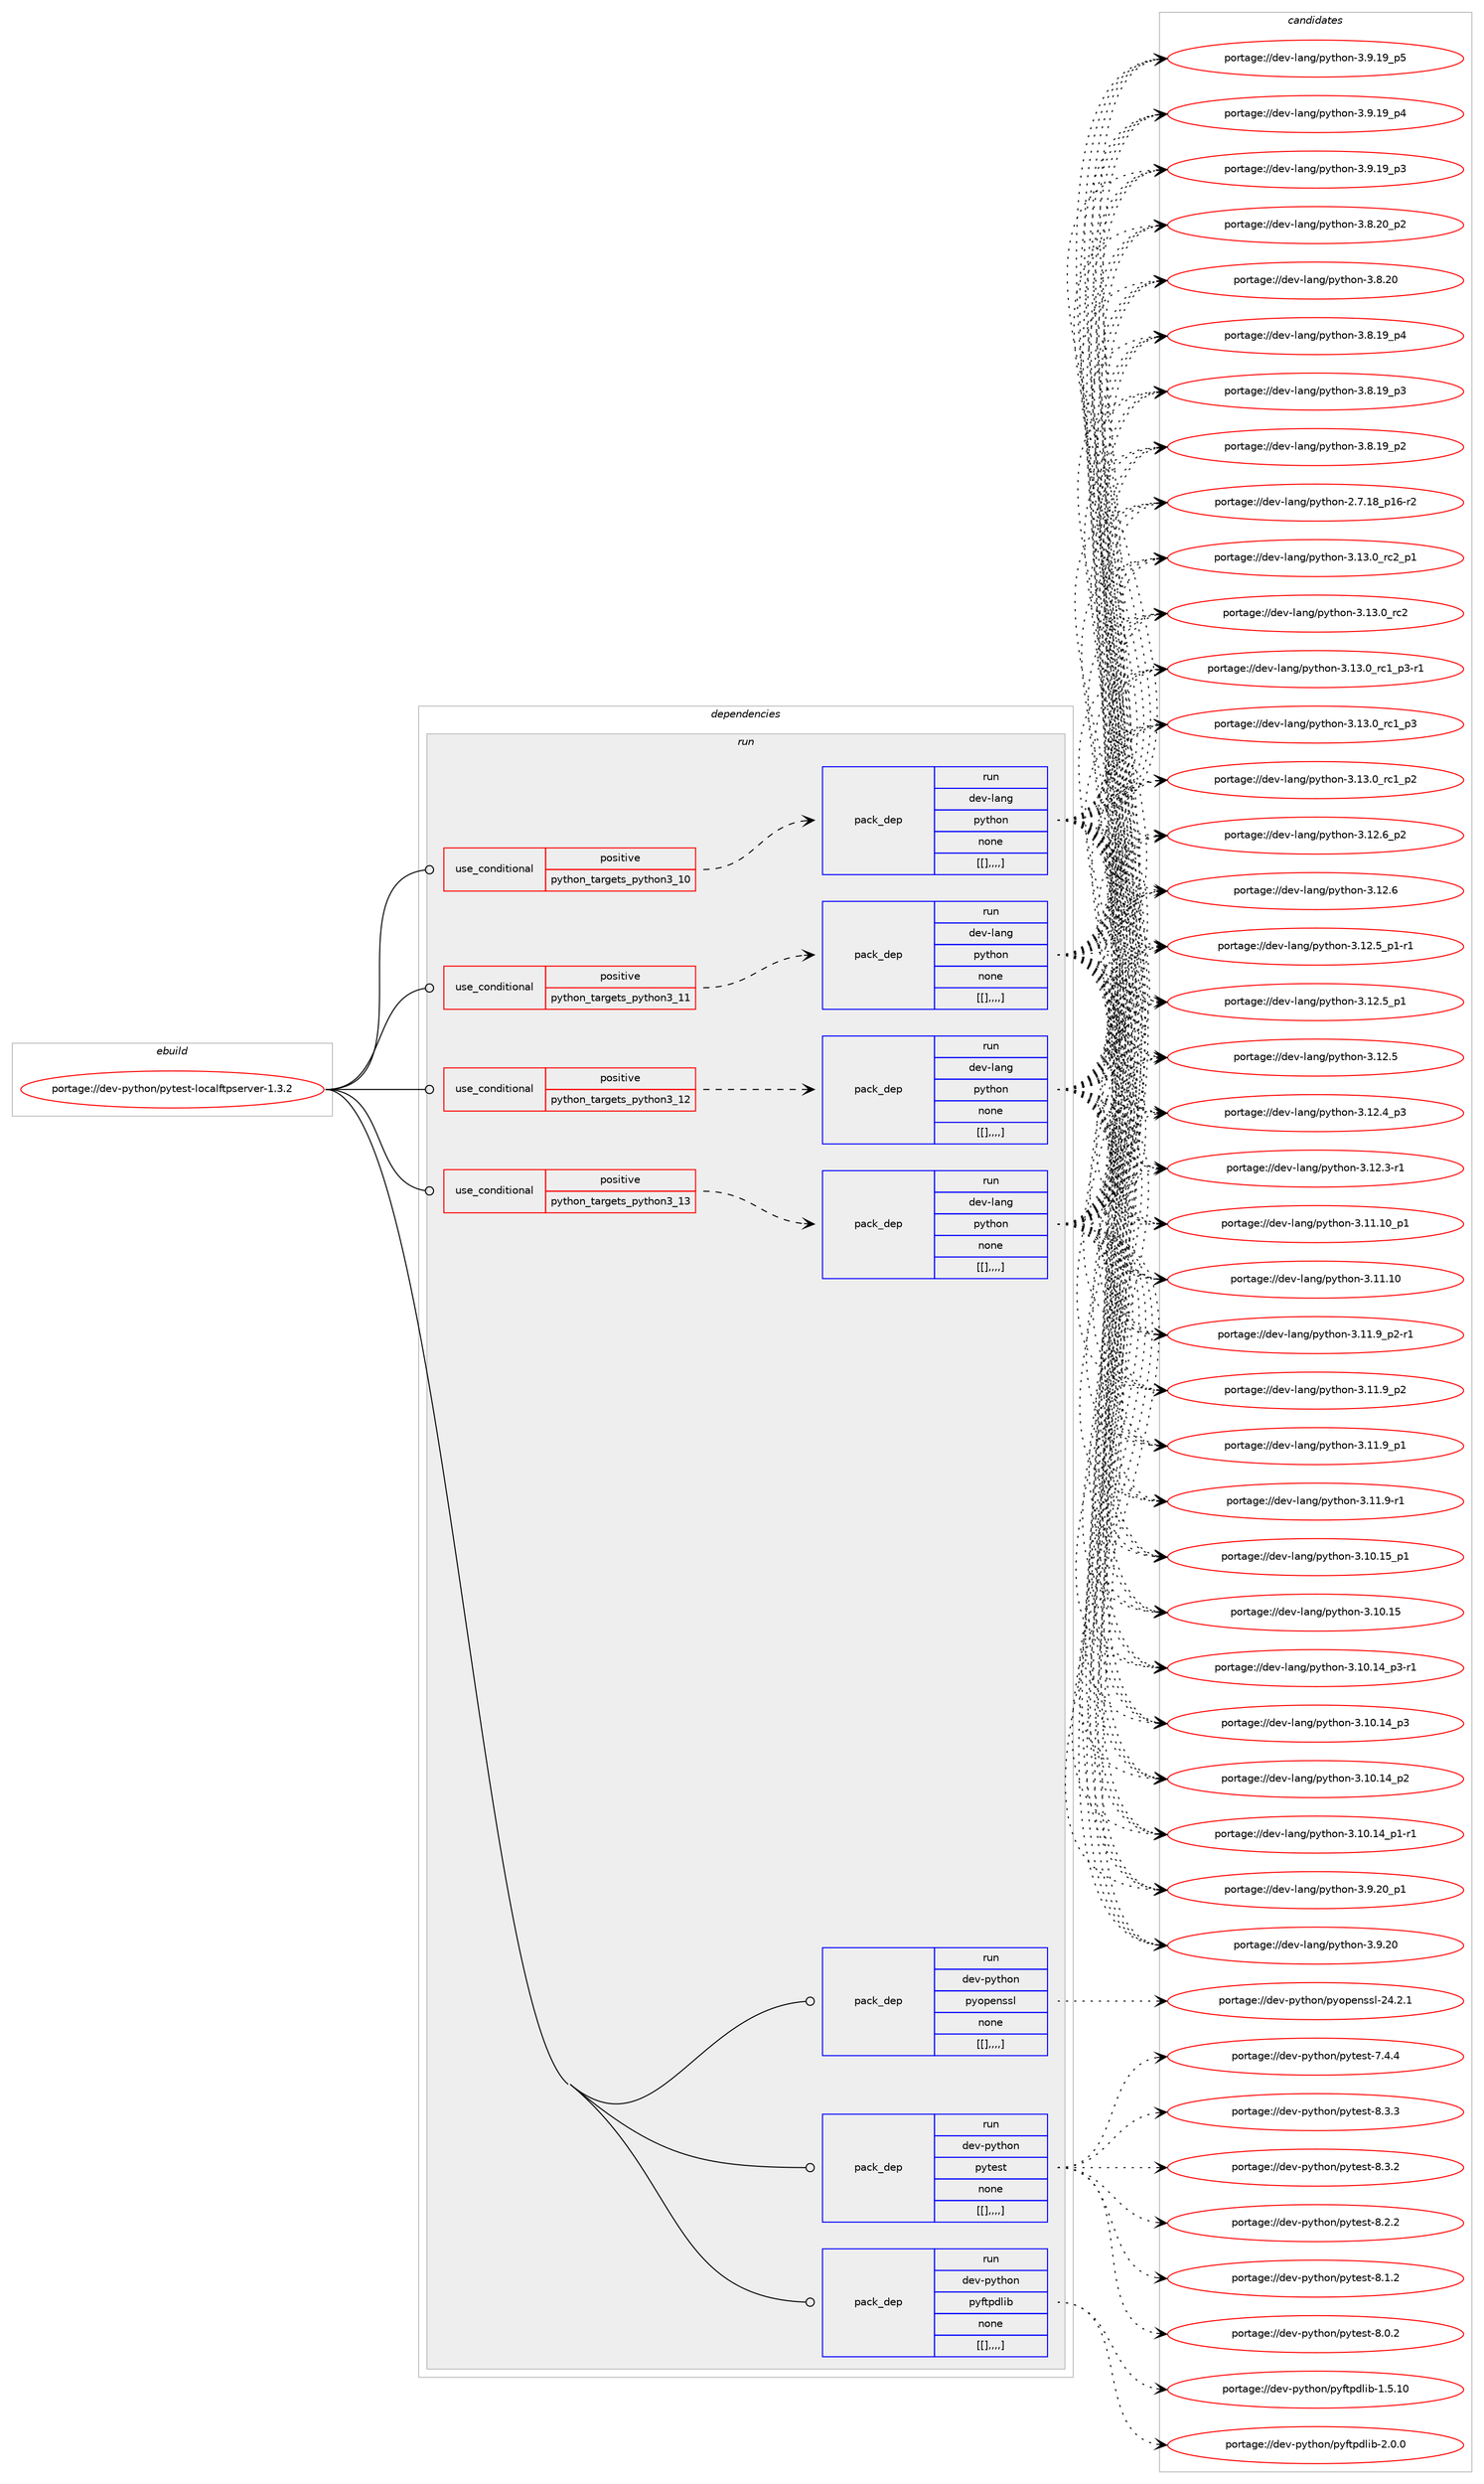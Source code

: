 digraph prolog {

# *************
# Graph options
# *************

newrank=true;
concentrate=true;
compound=true;
graph [rankdir=LR,fontname=Helvetica,fontsize=10,ranksep=1.5];#, ranksep=2.5, nodesep=0.2];
edge  [arrowhead=vee];
node  [fontname=Helvetica,fontsize=10];

# **********
# The ebuild
# **********

subgraph cluster_leftcol {
color=gray;
label=<<i>ebuild</i>>;
id [label="portage://dev-python/pytest-localftpserver-1.3.2", color=red, width=4, href="../dev-python/pytest-localftpserver-1.3.2.svg"];
}

# ****************
# The dependencies
# ****************

subgraph cluster_midcol {
color=gray;
label=<<i>dependencies</i>>;
subgraph cluster_compile {
fillcolor="#eeeeee";
style=filled;
label=<<i>compile</i>>;
}
subgraph cluster_compileandrun {
fillcolor="#eeeeee";
style=filled;
label=<<i>compile and run</i>>;
}
subgraph cluster_run {
fillcolor="#eeeeee";
style=filled;
label=<<i>run</i>>;
subgraph cond39585 {
dependency162189 [label=<<TABLE BORDER="0" CELLBORDER="1" CELLSPACING="0" CELLPADDING="4"><TR><TD ROWSPAN="3" CELLPADDING="10">use_conditional</TD></TR><TR><TD>positive</TD></TR><TR><TD>python_targets_python3_10</TD></TR></TABLE>>, shape=none, color=red];
subgraph pack121351 {
dependency162190 [label=<<TABLE BORDER="0" CELLBORDER="1" CELLSPACING="0" CELLPADDING="4" WIDTH="220"><TR><TD ROWSPAN="6" CELLPADDING="30">pack_dep</TD></TR><TR><TD WIDTH="110">run</TD></TR><TR><TD>dev-lang</TD></TR><TR><TD>python</TD></TR><TR><TD>none</TD></TR><TR><TD>[[],,,,]</TD></TR></TABLE>>, shape=none, color=blue];
}
dependency162189:e -> dependency162190:w [weight=20,style="dashed",arrowhead="vee"];
}
id:e -> dependency162189:w [weight=20,style="solid",arrowhead="odot"];
subgraph cond39586 {
dependency162191 [label=<<TABLE BORDER="0" CELLBORDER="1" CELLSPACING="0" CELLPADDING="4"><TR><TD ROWSPAN="3" CELLPADDING="10">use_conditional</TD></TR><TR><TD>positive</TD></TR><TR><TD>python_targets_python3_11</TD></TR></TABLE>>, shape=none, color=red];
subgraph pack121352 {
dependency162192 [label=<<TABLE BORDER="0" CELLBORDER="1" CELLSPACING="0" CELLPADDING="4" WIDTH="220"><TR><TD ROWSPAN="6" CELLPADDING="30">pack_dep</TD></TR><TR><TD WIDTH="110">run</TD></TR><TR><TD>dev-lang</TD></TR><TR><TD>python</TD></TR><TR><TD>none</TD></TR><TR><TD>[[],,,,]</TD></TR></TABLE>>, shape=none, color=blue];
}
dependency162191:e -> dependency162192:w [weight=20,style="dashed",arrowhead="vee"];
}
id:e -> dependency162191:w [weight=20,style="solid",arrowhead="odot"];
subgraph cond39587 {
dependency162193 [label=<<TABLE BORDER="0" CELLBORDER="1" CELLSPACING="0" CELLPADDING="4"><TR><TD ROWSPAN="3" CELLPADDING="10">use_conditional</TD></TR><TR><TD>positive</TD></TR><TR><TD>python_targets_python3_12</TD></TR></TABLE>>, shape=none, color=red];
subgraph pack121353 {
dependency162194 [label=<<TABLE BORDER="0" CELLBORDER="1" CELLSPACING="0" CELLPADDING="4" WIDTH="220"><TR><TD ROWSPAN="6" CELLPADDING="30">pack_dep</TD></TR><TR><TD WIDTH="110">run</TD></TR><TR><TD>dev-lang</TD></TR><TR><TD>python</TD></TR><TR><TD>none</TD></TR><TR><TD>[[],,,,]</TD></TR></TABLE>>, shape=none, color=blue];
}
dependency162193:e -> dependency162194:w [weight=20,style="dashed",arrowhead="vee"];
}
id:e -> dependency162193:w [weight=20,style="solid",arrowhead="odot"];
subgraph cond39588 {
dependency162195 [label=<<TABLE BORDER="0" CELLBORDER="1" CELLSPACING="0" CELLPADDING="4"><TR><TD ROWSPAN="3" CELLPADDING="10">use_conditional</TD></TR><TR><TD>positive</TD></TR><TR><TD>python_targets_python3_13</TD></TR></TABLE>>, shape=none, color=red];
subgraph pack121354 {
dependency162196 [label=<<TABLE BORDER="0" CELLBORDER="1" CELLSPACING="0" CELLPADDING="4" WIDTH="220"><TR><TD ROWSPAN="6" CELLPADDING="30">pack_dep</TD></TR><TR><TD WIDTH="110">run</TD></TR><TR><TD>dev-lang</TD></TR><TR><TD>python</TD></TR><TR><TD>none</TD></TR><TR><TD>[[],,,,]</TD></TR></TABLE>>, shape=none, color=blue];
}
dependency162195:e -> dependency162196:w [weight=20,style="dashed",arrowhead="vee"];
}
id:e -> dependency162195:w [weight=20,style="solid",arrowhead="odot"];
subgraph pack121355 {
dependency162197 [label=<<TABLE BORDER="0" CELLBORDER="1" CELLSPACING="0" CELLPADDING="4" WIDTH="220"><TR><TD ROWSPAN="6" CELLPADDING="30">pack_dep</TD></TR><TR><TD WIDTH="110">run</TD></TR><TR><TD>dev-python</TD></TR><TR><TD>pyftpdlib</TD></TR><TR><TD>none</TD></TR><TR><TD>[[],,,,]</TD></TR></TABLE>>, shape=none, color=blue];
}
id:e -> dependency162197:w [weight=20,style="solid",arrowhead="odot"];
subgraph pack121356 {
dependency162198 [label=<<TABLE BORDER="0" CELLBORDER="1" CELLSPACING="0" CELLPADDING="4" WIDTH="220"><TR><TD ROWSPAN="6" CELLPADDING="30">pack_dep</TD></TR><TR><TD WIDTH="110">run</TD></TR><TR><TD>dev-python</TD></TR><TR><TD>pyopenssl</TD></TR><TR><TD>none</TD></TR><TR><TD>[[],,,,]</TD></TR></TABLE>>, shape=none, color=blue];
}
id:e -> dependency162198:w [weight=20,style="solid",arrowhead="odot"];
subgraph pack121357 {
dependency162199 [label=<<TABLE BORDER="0" CELLBORDER="1" CELLSPACING="0" CELLPADDING="4" WIDTH="220"><TR><TD ROWSPAN="6" CELLPADDING="30">pack_dep</TD></TR><TR><TD WIDTH="110">run</TD></TR><TR><TD>dev-python</TD></TR><TR><TD>pytest</TD></TR><TR><TD>none</TD></TR><TR><TD>[[],,,,]</TD></TR></TABLE>>, shape=none, color=blue];
}
id:e -> dependency162199:w [weight=20,style="solid",arrowhead="odot"];
}
}

# **************
# The candidates
# **************

subgraph cluster_choices {
rank=same;
color=gray;
label=<<i>candidates</i>>;

subgraph choice121351 {
color=black;
nodesep=1;
choice100101118451089711010347112121116104111110455146495146489511499509511249 [label="portage://dev-lang/python-3.13.0_rc2_p1", color=red, width=4,href="../dev-lang/python-3.13.0_rc2_p1.svg"];
choice10010111845108971101034711212111610411111045514649514648951149950 [label="portage://dev-lang/python-3.13.0_rc2", color=red, width=4,href="../dev-lang/python-3.13.0_rc2.svg"];
choice1001011184510897110103471121211161041111104551464951464895114994995112514511449 [label="portage://dev-lang/python-3.13.0_rc1_p3-r1", color=red, width=4,href="../dev-lang/python-3.13.0_rc1_p3-r1.svg"];
choice100101118451089711010347112121116104111110455146495146489511499499511251 [label="portage://dev-lang/python-3.13.0_rc1_p3", color=red, width=4,href="../dev-lang/python-3.13.0_rc1_p3.svg"];
choice100101118451089711010347112121116104111110455146495146489511499499511250 [label="portage://dev-lang/python-3.13.0_rc1_p2", color=red, width=4,href="../dev-lang/python-3.13.0_rc1_p2.svg"];
choice100101118451089711010347112121116104111110455146495046549511250 [label="portage://dev-lang/python-3.12.6_p2", color=red, width=4,href="../dev-lang/python-3.12.6_p2.svg"];
choice10010111845108971101034711212111610411111045514649504654 [label="portage://dev-lang/python-3.12.6", color=red, width=4,href="../dev-lang/python-3.12.6.svg"];
choice1001011184510897110103471121211161041111104551464950465395112494511449 [label="portage://dev-lang/python-3.12.5_p1-r1", color=red, width=4,href="../dev-lang/python-3.12.5_p1-r1.svg"];
choice100101118451089711010347112121116104111110455146495046539511249 [label="portage://dev-lang/python-3.12.5_p1", color=red, width=4,href="../dev-lang/python-3.12.5_p1.svg"];
choice10010111845108971101034711212111610411111045514649504653 [label="portage://dev-lang/python-3.12.5", color=red, width=4,href="../dev-lang/python-3.12.5.svg"];
choice100101118451089711010347112121116104111110455146495046529511251 [label="portage://dev-lang/python-3.12.4_p3", color=red, width=4,href="../dev-lang/python-3.12.4_p3.svg"];
choice100101118451089711010347112121116104111110455146495046514511449 [label="portage://dev-lang/python-3.12.3-r1", color=red, width=4,href="../dev-lang/python-3.12.3-r1.svg"];
choice10010111845108971101034711212111610411111045514649494649489511249 [label="portage://dev-lang/python-3.11.10_p1", color=red, width=4,href="../dev-lang/python-3.11.10_p1.svg"];
choice1001011184510897110103471121211161041111104551464949464948 [label="portage://dev-lang/python-3.11.10", color=red, width=4,href="../dev-lang/python-3.11.10.svg"];
choice1001011184510897110103471121211161041111104551464949465795112504511449 [label="portage://dev-lang/python-3.11.9_p2-r1", color=red, width=4,href="../dev-lang/python-3.11.9_p2-r1.svg"];
choice100101118451089711010347112121116104111110455146494946579511250 [label="portage://dev-lang/python-3.11.9_p2", color=red, width=4,href="../dev-lang/python-3.11.9_p2.svg"];
choice100101118451089711010347112121116104111110455146494946579511249 [label="portage://dev-lang/python-3.11.9_p1", color=red, width=4,href="../dev-lang/python-3.11.9_p1.svg"];
choice100101118451089711010347112121116104111110455146494946574511449 [label="portage://dev-lang/python-3.11.9-r1", color=red, width=4,href="../dev-lang/python-3.11.9-r1.svg"];
choice10010111845108971101034711212111610411111045514649484649539511249 [label="portage://dev-lang/python-3.10.15_p1", color=red, width=4,href="../dev-lang/python-3.10.15_p1.svg"];
choice1001011184510897110103471121211161041111104551464948464953 [label="portage://dev-lang/python-3.10.15", color=red, width=4,href="../dev-lang/python-3.10.15.svg"];
choice100101118451089711010347112121116104111110455146494846495295112514511449 [label="portage://dev-lang/python-3.10.14_p3-r1", color=red, width=4,href="../dev-lang/python-3.10.14_p3-r1.svg"];
choice10010111845108971101034711212111610411111045514649484649529511251 [label="portage://dev-lang/python-3.10.14_p3", color=red, width=4,href="../dev-lang/python-3.10.14_p3.svg"];
choice10010111845108971101034711212111610411111045514649484649529511250 [label="portage://dev-lang/python-3.10.14_p2", color=red, width=4,href="../dev-lang/python-3.10.14_p2.svg"];
choice100101118451089711010347112121116104111110455146494846495295112494511449 [label="portage://dev-lang/python-3.10.14_p1-r1", color=red, width=4,href="../dev-lang/python-3.10.14_p1-r1.svg"];
choice100101118451089711010347112121116104111110455146574650489511249 [label="portage://dev-lang/python-3.9.20_p1", color=red, width=4,href="../dev-lang/python-3.9.20_p1.svg"];
choice10010111845108971101034711212111610411111045514657465048 [label="portage://dev-lang/python-3.9.20", color=red, width=4,href="../dev-lang/python-3.9.20.svg"];
choice100101118451089711010347112121116104111110455146574649579511253 [label="portage://dev-lang/python-3.9.19_p5", color=red, width=4,href="../dev-lang/python-3.9.19_p5.svg"];
choice100101118451089711010347112121116104111110455146574649579511252 [label="portage://dev-lang/python-3.9.19_p4", color=red, width=4,href="../dev-lang/python-3.9.19_p4.svg"];
choice100101118451089711010347112121116104111110455146574649579511251 [label="portage://dev-lang/python-3.9.19_p3", color=red, width=4,href="../dev-lang/python-3.9.19_p3.svg"];
choice100101118451089711010347112121116104111110455146564650489511250 [label="portage://dev-lang/python-3.8.20_p2", color=red, width=4,href="../dev-lang/python-3.8.20_p2.svg"];
choice10010111845108971101034711212111610411111045514656465048 [label="portage://dev-lang/python-3.8.20", color=red, width=4,href="../dev-lang/python-3.8.20.svg"];
choice100101118451089711010347112121116104111110455146564649579511252 [label="portage://dev-lang/python-3.8.19_p4", color=red, width=4,href="../dev-lang/python-3.8.19_p4.svg"];
choice100101118451089711010347112121116104111110455146564649579511251 [label="portage://dev-lang/python-3.8.19_p3", color=red, width=4,href="../dev-lang/python-3.8.19_p3.svg"];
choice100101118451089711010347112121116104111110455146564649579511250 [label="portage://dev-lang/python-3.8.19_p2", color=red, width=4,href="../dev-lang/python-3.8.19_p2.svg"];
choice100101118451089711010347112121116104111110455046554649569511249544511450 [label="portage://dev-lang/python-2.7.18_p16-r2", color=red, width=4,href="../dev-lang/python-2.7.18_p16-r2.svg"];
dependency162190:e -> choice100101118451089711010347112121116104111110455146495146489511499509511249:w [style=dotted,weight="100"];
dependency162190:e -> choice10010111845108971101034711212111610411111045514649514648951149950:w [style=dotted,weight="100"];
dependency162190:e -> choice1001011184510897110103471121211161041111104551464951464895114994995112514511449:w [style=dotted,weight="100"];
dependency162190:e -> choice100101118451089711010347112121116104111110455146495146489511499499511251:w [style=dotted,weight="100"];
dependency162190:e -> choice100101118451089711010347112121116104111110455146495146489511499499511250:w [style=dotted,weight="100"];
dependency162190:e -> choice100101118451089711010347112121116104111110455146495046549511250:w [style=dotted,weight="100"];
dependency162190:e -> choice10010111845108971101034711212111610411111045514649504654:w [style=dotted,weight="100"];
dependency162190:e -> choice1001011184510897110103471121211161041111104551464950465395112494511449:w [style=dotted,weight="100"];
dependency162190:e -> choice100101118451089711010347112121116104111110455146495046539511249:w [style=dotted,weight="100"];
dependency162190:e -> choice10010111845108971101034711212111610411111045514649504653:w [style=dotted,weight="100"];
dependency162190:e -> choice100101118451089711010347112121116104111110455146495046529511251:w [style=dotted,weight="100"];
dependency162190:e -> choice100101118451089711010347112121116104111110455146495046514511449:w [style=dotted,weight="100"];
dependency162190:e -> choice10010111845108971101034711212111610411111045514649494649489511249:w [style=dotted,weight="100"];
dependency162190:e -> choice1001011184510897110103471121211161041111104551464949464948:w [style=dotted,weight="100"];
dependency162190:e -> choice1001011184510897110103471121211161041111104551464949465795112504511449:w [style=dotted,weight="100"];
dependency162190:e -> choice100101118451089711010347112121116104111110455146494946579511250:w [style=dotted,weight="100"];
dependency162190:e -> choice100101118451089711010347112121116104111110455146494946579511249:w [style=dotted,weight="100"];
dependency162190:e -> choice100101118451089711010347112121116104111110455146494946574511449:w [style=dotted,weight="100"];
dependency162190:e -> choice10010111845108971101034711212111610411111045514649484649539511249:w [style=dotted,weight="100"];
dependency162190:e -> choice1001011184510897110103471121211161041111104551464948464953:w [style=dotted,weight="100"];
dependency162190:e -> choice100101118451089711010347112121116104111110455146494846495295112514511449:w [style=dotted,weight="100"];
dependency162190:e -> choice10010111845108971101034711212111610411111045514649484649529511251:w [style=dotted,weight="100"];
dependency162190:e -> choice10010111845108971101034711212111610411111045514649484649529511250:w [style=dotted,weight="100"];
dependency162190:e -> choice100101118451089711010347112121116104111110455146494846495295112494511449:w [style=dotted,weight="100"];
dependency162190:e -> choice100101118451089711010347112121116104111110455146574650489511249:w [style=dotted,weight="100"];
dependency162190:e -> choice10010111845108971101034711212111610411111045514657465048:w [style=dotted,weight="100"];
dependency162190:e -> choice100101118451089711010347112121116104111110455146574649579511253:w [style=dotted,weight="100"];
dependency162190:e -> choice100101118451089711010347112121116104111110455146574649579511252:w [style=dotted,weight="100"];
dependency162190:e -> choice100101118451089711010347112121116104111110455146574649579511251:w [style=dotted,weight="100"];
dependency162190:e -> choice100101118451089711010347112121116104111110455146564650489511250:w [style=dotted,weight="100"];
dependency162190:e -> choice10010111845108971101034711212111610411111045514656465048:w [style=dotted,weight="100"];
dependency162190:e -> choice100101118451089711010347112121116104111110455146564649579511252:w [style=dotted,weight="100"];
dependency162190:e -> choice100101118451089711010347112121116104111110455146564649579511251:w [style=dotted,weight="100"];
dependency162190:e -> choice100101118451089711010347112121116104111110455146564649579511250:w [style=dotted,weight="100"];
dependency162190:e -> choice100101118451089711010347112121116104111110455046554649569511249544511450:w [style=dotted,weight="100"];
}
subgraph choice121352 {
color=black;
nodesep=1;
choice100101118451089711010347112121116104111110455146495146489511499509511249 [label="portage://dev-lang/python-3.13.0_rc2_p1", color=red, width=4,href="../dev-lang/python-3.13.0_rc2_p1.svg"];
choice10010111845108971101034711212111610411111045514649514648951149950 [label="portage://dev-lang/python-3.13.0_rc2", color=red, width=4,href="../dev-lang/python-3.13.0_rc2.svg"];
choice1001011184510897110103471121211161041111104551464951464895114994995112514511449 [label="portage://dev-lang/python-3.13.0_rc1_p3-r1", color=red, width=4,href="../dev-lang/python-3.13.0_rc1_p3-r1.svg"];
choice100101118451089711010347112121116104111110455146495146489511499499511251 [label="portage://dev-lang/python-3.13.0_rc1_p3", color=red, width=4,href="../dev-lang/python-3.13.0_rc1_p3.svg"];
choice100101118451089711010347112121116104111110455146495146489511499499511250 [label="portage://dev-lang/python-3.13.0_rc1_p2", color=red, width=4,href="../dev-lang/python-3.13.0_rc1_p2.svg"];
choice100101118451089711010347112121116104111110455146495046549511250 [label="portage://dev-lang/python-3.12.6_p2", color=red, width=4,href="../dev-lang/python-3.12.6_p2.svg"];
choice10010111845108971101034711212111610411111045514649504654 [label="portage://dev-lang/python-3.12.6", color=red, width=4,href="../dev-lang/python-3.12.6.svg"];
choice1001011184510897110103471121211161041111104551464950465395112494511449 [label="portage://dev-lang/python-3.12.5_p1-r1", color=red, width=4,href="../dev-lang/python-3.12.5_p1-r1.svg"];
choice100101118451089711010347112121116104111110455146495046539511249 [label="portage://dev-lang/python-3.12.5_p1", color=red, width=4,href="../dev-lang/python-3.12.5_p1.svg"];
choice10010111845108971101034711212111610411111045514649504653 [label="portage://dev-lang/python-3.12.5", color=red, width=4,href="../dev-lang/python-3.12.5.svg"];
choice100101118451089711010347112121116104111110455146495046529511251 [label="portage://dev-lang/python-3.12.4_p3", color=red, width=4,href="../dev-lang/python-3.12.4_p3.svg"];
choice100101118451089711010347112121116104111110455146495046514511449 [label="portage://dev-lang/python-3.12.3-r1", color=red, width=4,href="../dev-lang/python-3.12.3-r1.svg"];
choice10010111845108971101034711212111610411111045514649494649489511249 [label="portage://dev-lang/python-3.11.10_p1", color=red, width=4,href="../dev-lang/python-3.11.10_p1.svg"];
choice1001011184510897110103471121211161041111104551464949464948 [label="portage://dev-lang/python-3.11.10", color=red, width=4,href="../dev-lang/python-3.11.10.svg"];
choice1001011184510897110103471121211161041111104551464949465795112504511449 [label="portage://dev-lang/python-3.11.9_p2-r1", color=red, width=4,href="../dev-lang/python-3.11.9_p2-r1.svg"];
choice100101118451089711010347112121116104111110455146494946579511250 [label="portage://dev-lang/python-3.11.9_p2", color=red, width=4,href="../dev-lang/python-3.11.9_p2.svg"];
choice100101118451089711010347112121116104111110455146494946579511249 [label="portage://dev-lang/python-3.11.9_p1", color=red, width=4,href="../dev-lang/python-3.11.9_p1.svg"];
choice100101118451089711010347112121116104111110455146494946574511449 [label="portage://dev-lang/python-3.11.9-r1", color=red, width=4,href="../dev-lang/python-3.11.9-r1.svg"];
choice10010111845108971101034711212111610411111045514649484649539511249 [label="portage://dev-lang/python-3.10.15_p1", color=red, width=4,href="../dev-lang/python-3.10.15_p1.svg"];
choice1001011184510897110103471121211161041111104551464948464953 [label="portage://dev-lang/python-3.10.15", color=red, width=4,href="../dev-lang/python-3.10.15.svg"];
choice100101118451089711010347112121116104111110455146494846495295112514511449 [label="portage://dev-lang/python-3.10.14_p3-r1", color=red, width=4,href="../dev-lang/python-3.10.14_p3-r1.svg"];
choice10010111845108971101034711212111610411111045514649484649529511251 [label="portage://dev-lang/python-3.10.14_p3", color=red, width=4,href="../dev-lang/python-3.10.14_p3.svg"];
choice10010111845108971101034711212111610411111045514649484649529511250 [label="portage://dev-lang/python-3.10.14_p2", color=red, width=4,href="../dev-lang/python-3.10.14_p2.svg"];
choice100101118451089711010347112121116104111110455146494846495295112494511449 [label="portage://dev-lang/python-3.10.14_p1-r1", color=red, width=4,href="../dev-lang/python-3.10.14_p1-r1.svg"];
choice100101118451089711010347112121116104111110455146574650489511249 [label="portage://dev-lang/python-3.9.20_p1", color=red, width=4,href="../dev-lang/python-3.9.20_p1.svg"];
choice10010111845108971101034711212111610411111045514657465048 [label="portage://dev-lang/python-3.9.20", color=red, width=4,href="../dev-lang/python-3.9.20.svg"];
choice100101118451089711010347112121116104111110455146574649579511253 [label="portage://dev-lang/python-3.9.19_p5", color=red, width=4,href="../dev-lang/python-3.9.19_p5.svg"];
choice100101118451089711010347112121116104111110455146574649579511252 [label="portage://dev-lang/python-3.9.19_p4", color=red, width=4,href="../dev-lang/python-3.9.19_p4.svg"];
choice100101118451089711010347112121116104111110455146574649579511251 [label="portage://dev-lang/python-3.9.19_p3", color=red, width=4,href="../dev-lang/python-3.9.19_p3.svg"];
choice100101118451089711010347112121116104111110455146564650489511250 [label="portage://dev-lang/python-3.8.20_p2", color=red, width=4,href="../dev-lang/python-3.8.20_p2.svg"];
choice10010111845108971101034711212111610411111045514656465048 [label="portage://dev-lang/python-3.8.20", color=red, width=4,href="../dev-lang/python-3.8.20.svg"];
choice100101118451089711010347112121116104111110455146564649579511252 [label="portage://dev-lang/python-3.8.19_p4", color=red, width=4,href="../dev-lang/python-3.8.19_p4.svg"];
choice100101118451089711010347112121116104111110455146564649579511251 [label="portage://dev-lang/python-3.8.19_p3", color=red, width=4,href="../dev-lang/python-3.8.19_p3.svg"];
choice100101118451089711010347112121116104111110455146564649579511250 [label="portage://dev-lang/python-3.8.19_p2", color=red, width=4,href="../dev-lang/python-3.8.19_p2.svg"];
choice100101118451089711010347112121116104111110455046554649569511249544511450 [label="portage://dev-lang/python-2.7.18_p16-r2", color=red, width=4,href="../dev-lang/python-2.7.18_p16-r2.svg"];
dependency162192:e -> choice100101118451089711010347112121116104111110455146495146489511499509511249:w [style=dotted,weight="100"];
dependency162192:e -> choice10010111845108971101034711212111610411111045514649514648951149950:w [style=dotted,weight="100"];
dependency162192:e -> choice1001011184510897110103471121211161041111104551464951464895114994995112514511449:w [style=dotted,weight="100"];
dependency162192:e -> choice100101118451089711010347112121116104111110455146495146489511499499511251:w [style=dotted,weight="100"];
dependency162192:e -> choice100101118451089711010347112121116104111110455146495146489511499499511250:w [style=dotted,weight="100"];
dependency162192:e -> choice100101118451089711010347112121116104111110455146495046549511250:w [style=dotted,weight="100"];
dependency162192:e -> choice10010111845108971101034711212111610411111045514649504654:w [style=dotted,weight="100"];
dependency162192:e -> choice1001011184510897110103471121211161041111104551464950465395112494511449:w [style=dotted,weight="100"];
dependency162192:e -> choice100101118451089711010347112121116104111110455146495046539511249:w [style=dotted,weight="100"];
dependency162192:e -> choice10010111845108971101034711212111610411111045514649504653:w [style=dotted,weight="100"];
dependency162192:e -> choice100101118451089711010347112121116104111110455146495046529511251:w [style=dotted,weight="100"];
dependency162192:e -> choice100101118451089711010347112121116104111110455146495046514511449:w [style=dotted,weight="100"];
dependency162192:e -> choice10010111845108971101034711212111610411111045514649494649489511249:w [style=dotted,weight="100"];
dependency162192:e -> choice1001011184510897110103471121211161041111104551464949464948:w [style=dotted,weight="100"];
dependency162192:e -> choice1001011184510897110103471121211161041111104551464949465795112504511449:w [style=dotted,weight="100"];
dependency162192:e -> choice100101118451089711010347112121116104111110455146494946579511250:w [style=dotted,weight="100"];
dependency162192:e -> choice100101118451089711010347112121116104111110455146494946579511249:w [style=dotted,weight="100"];
dependency162192:e -> choice100101118451089711010347112121116104111110455146494946574511449:w [style=dotted,weight="100"];
dependency162192:e -> choice10010111845108971101034711212111610411111045514649484649539511249:w [style=dotted,weight="100"];
dependency162192:e -> choice1001011184510897110103471121211161041111104551464948464953:w [style=dotted,weight="100"];
dependency162192:e -> choice100101118451089711010347112121116104111110455146494846495295112514511449:w [style=dotted,weight="100"];
dependency162192:e -> choice10010111845108971101034711212111610411111045514649484649529511251:w [style=dotted,weight="100"];
dependency162192:e -> choice10010111845108971101034711212111610411111045514649484649529511250:w [style=dotted,weight="100"];
dependency162192:e -> choice100101118451089711010347112121116104111110455146494846495295112494511449:w [style=dotted,weight="100"];
dependency162192:e -> choice100101118451089711010347112121116104111110455146574650489511249:w [style=dotted,weight="100"];
dependency162192:e -> choice10010111845108971101034711212111610411111045514657465048:w [style=dotted,weight="100"];
dependency162192:e -> choice100101118451089711010347112121116104111110455146574649579511253:w [style=dotted,weight="100"];
dependency162192:e -> choice100101118451089711010347112121116104111110455146574649579511252:w [style=dotted,weight="100"];
dependency162192:e -> choice100101118451089711010347112121116104111110455146574649579511251:w [style=dotted,weight="100"];
dependency162192:e -> choice100101118451089711010347112121116104111110455146564650489511250:w [style=dotted,weight="100"];
dependency162192:e -> choice10010111845108971101034711212111610411111045514656465048:w [style=dotted,weight="100"];
dependency162192:e -> choice100101118451089711010347112121116104111110455146564649579511252:w [style=dotted,weight="100"];
dependency162192:e -> choice100101118451089711010347112121116104111110455146564649579511251:w [style=dotted,weight="100"];
dependency162192:e -> choice100101118451089711010347112121116104111110455146564649579511250:w [style=dotted,weight="100"];
dependency162192:e -> choice100101118451089711010347112121116104111110455046554649569511249544511450:w [style=dotted,weight="100"];
}
subgraph choice121353 {
color=black;
nodesep=1;
choice100101118451089711010347112121116104111110455146495146489511499509511249 [label="portage://dev-lang/python-3.13.0_rc2_p1", color=red, width=4,href="../dev-lang/python-3.13.0_rc2_p1.svg"];
choice10010111845108971101034711212111610411111045514649514648951149950 [label="portage://dev-lang/python-3.13.0_rc2", color=red, width=4,href="../dev-lang/python-3.13.0_rc2.svg"];
choice1001011184510897110103471121211161041111104551464951464895114994995112514511449 [label="portage://dev-lang/python-3.13.0_rc1_p3-r1", color=red, width=4,href="../dev-lang/python-3.13.0_rc1_p3-r1.svg"];
choice100101118451089711010347112121116104111110455146495146489511499499511251 [label="portage://dev-lang/python-3.13.0_rc1_p3", color=red, width=4,href="../dev-lang/python-3.13.0_rc1_p3.svg"];
choice100101118451089711010347112121116104111110455146495146489511499499511250 [label="portage://dev-lang/python-3.13.0_rc1_p2", color=red, width=4,href="../dev-lang/python-3.13.0_rc1_p2.svg"];
choice100101118451089711010347112121116104111110455146495046549511250 [label="portage://dev-lang/python-3.12.6_p2", color=red, width=4,href="../dev-lang/python-3.12.6_p2.svg"];
choice10010111845108971101034711212111610411111045514649504654 [label="portage://dev-lang/python-3.12.6", color=red, width=4,href="../dev-lang/python-3.12.6.svg"];
choice1001011184510897110103471121211161041111104551464950465395112494511449 [label="portage://dev-lang/python-3.12.5_p1-r1", color=red, width=4,href="../dev-lang/python-3.12.5_p1-r1.svg"];
choice100101118451089711010347112121116104111110455146495046539511249 [label="portage://dev-lang/python-3.12.5_p1", color=red, width=4,href="../dev-lang/python-3.12.5_p1.svg"];
choice10010111845108971101034711212111610411111045514649504653 [label="portage://dev-lang/python-3.12.5", color=red, width=4,href="../dev-lang/python-3.12.5.svg"];
choice100101118451089711010347112121116104111110455146495046529511251 [label="portage://dev-lang/python-3.12.4_p3", color=red, width=4,href="../dev-lang/python-3.12.4_p3.svg"];
choice100101118451089711010347112121116104111110455146495046514511449 [label="portage://dev-lang/python-3.12.3-r1", color=red, width=4,href="../dev-lang/python-3.12.3-r1.svg"];
choice10010111845108971101034711212111610411111045514649494649489511249 [label="portage://dev-lang/python-3.11.10_p1", color=red, width=4,href="../dev-lang/python-3.11.10_p1.svg"];
choice1001011184510897110103471121211161041111104551464949464948 [label="portage://dev-lang/python-3.11.10", color=red, width=4,href="../dev-lang/python-3.11.10.svg"];
choice1001011184510897110103471121211161041111104551464949465795112504511449 [label="portage://dev-lang/python-3.11.9_p2-r1", color=red, width=4,href="../dev-lang/python-3.11.9_p2-r1.svg"];
choice100101118451089711010347112121116104111110455146494946579511250 [label="portage://dev-lang/python-3.11.9_p2", color=red, width=4,href="../dev-lang/python-3.11.9_p2.svg"];
choice100101118451089711010347112121116104111110455146494946579511249 [label="portage://dev-lang/python-3.11.9_p1", color=red, width=4,href="../dev-lang/python-3.11.9_p1.svg"];
choice100101118451089711010347112121116104111110455146494946574511449 [label="portage://dev-lang/python-3.11.9-r1", color=red, width=4,href="../dev-lang/python-3.11.9-r1.svg"];
choice10010111845108971101034711212111610411111045514649484649539511249 [label="portage://dev-lang/python-3.10.15_p1", color=red, width=4,href="../dev-lang/python-3.10.15_p1.svg"];
choice1001011184510897110103471121211161041111104551464948464953 [label="portage://dev-lang/python-3.10.15", color=red, width=4,href="../dev-lang/python-3.10.15.svg"];
choice100101118451089711010347112121116104111110455146494846495295112514511449 [label="portage://dev-lang/python-3.10.14_p3-r1", color=red, width=4,href="../dev-lang/python-3.10.14_p3-r1.svg"];
choice10010111845108971101034711212111610411111045514649484649529511251 [label="portage://dev-lang/python-3.10.14_p3", color=red, width=4,href="../dev-lang/python-3.10.14_p3.svg"];
choice10010111845108971101034711212111610411111045514649484649529511250 [label="portage://dev-lang/python-3.10.14_p2", color=red, width=4,href="../dev-lang/python-3.10.14_p2.svg"];
choice100101118451089711010347112121116104111110455146494846495295112494511449 [label="portage://dev-lang/python-3.10.14_p1-r1", color=red, width=4,href="../dev-lang/python-3.10.14_p1-r1.svg"];
choice100101118451089711010347112121116104111110455146574650489511249 [label="portage://dev-lang/python-3.9.20_p1", color=red, width=4,href="../dev-lang/python-3.9.20_p1.svg"];
choice10010111845108971101034711212111610411111045514657465048 [label="portage://dev-lang/python-3.9.20", color=red, width=4,href="../dev-lang/python-3.9.20.svg"];
choice100101118451089711010347112121116104111110455146574649579511253 [label="portage://dev-lang/python-3.9.19_p5", color=red, width=4,href="../dev-lang/python-3.9.19_p5.svg"];
choice100101118451089711010347112121116104111110455146574649579511252 [label="portage://dev-lang/python-3.9.19_p4", color=red, width=4,href="../dev-lang/python-3.9.19_p4.svg"];
choice100101118451089711010347112121116104111110455146574649579511251 [label="portage://dev-lang/python-3.9.19_p3", color=red, width=4,href="../dev-lang/python-3.9.19_p3.svg"];
choice100101118451089711010347112121116104111110455146564650489511250 [label="portage://dev-lang/python-3.8.20_p2", color=red, width=4,href="../dev-lang/python-3.8.20_p2.svg"];
choice10010111845108971101034711212111610411111045514656465048 [label="portage://dev-lang/python-3.8.20", color=red, width=4,href="../dev-lang/python-3.8.20.svg"];
choice100101118451089711010347112121116104111110455146564649579511252 [label="portage://dev-lang/python-3.8.19_p4", color=red, width=4,href="../dev-lang/python-3.8.19_p4.svg"];
choice100101118451089711010347112121116104111110455146564649579511251 [label="portage://dev-lang/python-3.8.19_p3", color=red, width=4,href="../dev-lang/python-3.8.19_p3.svg"];
choice100101118451089711010347112121116104111110455146564649579511250 [label="portage://dev-lang/python-3.8.19_p2", color=red, width=4,href="../dev-lang/python-3.8.19_p2.svg"];
choice100101118451089711010347112121116104111110455046554649569511249544511450 [label="portage://dev-lang/python-2.7.18_p16-r2", color=red, width=4,href="../dev-lang/python-2.7.18_p16-r2.svg"];
dependency162194:e -> choice100101118451089711010347112121116104111110455146495146489511499509511249:w [style=dotted,weight="100"];
dependency162194:e -> choice10010111845108971101034711212111610411111045514649514648951149950:w [style=dotted,weight="100"];
dependency162194:e -> choice1001011184510897110103471121211161041111104551464951464895114994995112514511449:w [style=dotted,weight="100"];
dependency162194:e -> choice100101118451089711010347112121116104111110455146495146489511499499511251:w [style=dotted,weight="100"];
dependency162194:e -> choice100101118451089711010347112121116104111110455146495146489511499499511250:w [style=dotted,weight="100"];
dependency162194:e -> choice100101118451089711010347112121116104111110455146495046549511250:w [style=dotted,weight="100"];
dependency162194:e -> choice10010111845108971101034711212111610411111045514649504654:w [style=dotted,weight="100"];
dependency162194:e -> choice1001011184510897110103471121211161041111104551464950465395112494511449:w [style=dotted,weight="100"];
dependency162194:e -> choice100101118451089711010347112121116104111110455146495046539511249:w [style=dotted,weight="100"];
dependency162194:e -> choice10010111845108971101034711212111610411111045514649504653:w [style=dotted,weight="100"];
dependency162194:e -> choice100101118451089711010347112121116104111110455146495046529511251:w [style=dotted,weight="100"];
dependency162194:e -> choice100101118451089711010347112121116104111110455146495046514511449:w [style=dotted,weight="100"];
dependency162194:e -> choice10010111845108971101034711212111610411111045514649494649489511249:w [style=dotted,weight="100"];
dependency162194:e -> choice1001011184510897110103471121211161041111104551464949464948:w [style=dotted,weight="100"];
dependency162194:e -> choice1001011184510897110103471121211161041111104551464949465795112504511449:w [style=dotted,weight="100"];
dependency162194:e -> choice100101118451089711010347112121116104111110455146494946579511250:w [style=dotted,weight="100"];
dependency162194:e -> choice100101118451089711010347112121116104111110455146494946579511249:w [style=dotted,weight="100"];
dependency162194:e -> choice100101118451089711010347112121116104111110455146494946574511449:w [style=dotted,weight="100"];
dependency162194:e -> choice10010111845108971101034711212111610411111045514649484649539511249:w [style=dotted,weight="100"];
dependency162194:e -> choice1001011184510897110103471121211161041111104551464948464953:w [style=dotted,weight="100"];
dependency162194:e -> choice100101118451089711010347112121116104111110455146494846495295112514511449:w [style=dotted,weight="100"];
dependency162194:e -> choice10010111845108971101034711212111610411111045514649484649529511251:w [style=dotted,weight="100"];
dependency162194:e -> choice10010111845108971101034711212111610411111045514649484649529511250:w [style=dotted,weight="100"];
dependency162194:e -> choice100101118451089711010347112121116104111110455146494846495295112494511449:w [style=dotted,weight="100"];
dependency162194:e -> choice100101118451089711010347112121116104111110455146574650489511249:w [style=dotted,weight="100"];
dependency162194:e -> choice10010111845108971101034711212111610411111045514657465048:w [style=dotted,weight="100"];
dependency162194:e -> choice100101118451089711010347112121116104111110455146574649579511253:w [style=dotted,weight="100"];
dependency162194:e -> choice100101118451089711010347112121116104111110455146574649579511252:w [style=dotted,weight="100"];
dependency162194:e -> choice100101118451089711010347112121116104111110455146574649579511251:w [style=dotted,weight="100"];
dependency162194:e -> choice100101118451089711010347112121116104111110455146564650489511250:w [style=dotted,weight="100"];
dependency162194:e -> choice10010111845108971101034711212111610411111045514656465048:w [style=dotted,weight="100"];
dependency162194:e -> choice100101118451089711010347112121116104111110455146564649579511252:w [style=dotted,weight="100"];
dependency162194:e -> choice100101118451089711010347112121116104111110455146564649579511251:w [style=dotted,weight="100"];
dependency162194:e -> choice100101118451089711010347112121116104111110455146564649579511250:w [style=dotted,weight="100"];
dependency162194:e -> choice100101118451089711010347112121116104111110455046554649569511249544511450:w [style=dotted,weight="100"];
}
subgraph choice121354 {
color=black;
nodesep=1;
choice100101118451089711010347112121116104111110455146495146489511499509511249 [label="portage://dev-lang/python-3.13.0_rc2_p1", color=red, width=4,href="../dev-lang/python-3.13.0_rc2_p1.svg"];
choice10010111845108971101034711212111610411111045514649514648951149950 [label="portage://dev-lang/python-3.13.0_rc2", color=red, width=4,href="../dev-lang/python-3.13.0_rc2.svg"];
choice1001011184510897110103471121211161041111104551464951464895114994995112514511449 [label="portage://dev-lang/python-3.13.0_rc1_p3-r1", color=red, width=4,href="../dev-lang/python-3.13.0_rc1_p3-r1.svg"];
choice100101118451089711010347112121116104111110455146495146489511499499511251 [label="portage://dev-lang/python-3.13.0_rc1_p3", color=red, width=4,href="../dev-lang/python-3.13.0_rc1_p3.svg"];
choice100101118451089711010347112121116104111110455146495146489511499499511250 [label="portage://dev-lang/python-3.13.0_rc1_p2", color=red, width=4,href="../dev-lang/python-3.13.0_rc1_p2.svg"];
choice100101118451089711010347112121116104111110455146495046549511250 [label="portage://dev-lang/python-3.12.6_p2", color=red, width=4,href="../dev-lang/python-3.12.6_p2.svg"];
choice10010111845108971101034711212111610411111045514649504654 [label="portage://dev-lang/python-3.12.6", color=red, width=4,href="../dev-lang/python-3.12.6.svg"];
choice1001011184510897110103471121211161041111104551464950465395112494511449 [label="portage://dev-lang/python-3.12.5_p1-r1", color=red, width=4,href="../dev-lang/python-3.12.5_p1-r1.svg"];
choice100101118451089711010347112121116104111110455146495046539511249 [label="portage://dev-lang/python-3.12.5_p1", color=red, width=4,href="../dev-lang/python-3.12.5_p1.svg"];
choice10010111845108971101034711212111610411111045514649504653 [label="portage://dev-lang/python-3.12.5", color=red, width=4,href="../dev-lang/python-3.12.5.svg"];
choice100101118451089711010347112121116104111110455146495046529511251 [label="portage://dev-lang/python-3.12.4_p3", color=red, width=4,href="../dev-lang/python-3.12.4_p3.svg"];
choice100101118451089711010347112121116104111110455146495046514511449 [label="portage://dev-lang/python-3.12.3-r1", color=red, width=4,href="../dev-lang/python-3.12.3-r1.svg"];
choice10010111845108971101034711212111610411111045514649494649489511249 [label="portage://dev-lang/python-3.11.10_p1", color=red, width=4,href="../dev-lang/python-3.11.10_p1.svg"];
choice1001011184510897110103471121211161041111104551464949464948 [label="portage://dev-lang/python-3.11.10", color=red, width=4,href="../dev-lang/python-3.11.10.svg"];
choice1001011184510897110103471121211161041111104551464949465795112504511449 [label="portage://dev-lang/python-3.11.9_p2-r1", color=red, width=4,href="../dev-lang/python-3.11.9_p2-r1.svg"];
choice100101118451089711010347112121116104111110455146494946579511250 [label="portage://dev-lang/python-3.11.9_p2", color=red, width=4,href="../dev-lang/python-3.11.9_p2.svg"];
choice100101118451089711010347112121116104111110455146494946579511249 [label="portage://dev-lang/python-3.11.9_p1", color=red, width=4,href="../dev-lang/python-3.11.9_p1.svg"];
choice100101118451089711010347112121116104111110455146494946574511449 [label="portage://dev-lang/python-3.11.9-r1", color=red, width=4,href="../dev-lang/python-3.11.9-r1.svg"];
choice10010111845108971101034711212111610411111045514649484649539511249 [label="portage://dev-lang/python-3.10.15_p1", color=red, width=4,href="../dev-lang/python-3.10.15_p1.svg"];
choice1001011184510897110103471121211161041111104551464948464953 [label="portage://dev-lang/python-3.10.15", color=red, width=4,href="../dev-lang/python-3.10.15.svg"];
choice100101118451089711010347112121116104111110455146494846495295112514511449 [label="portage://dev-lang/python-3.10.14_p3-r1", color=red, width=4,href="../dev-lang/python-3.10.14_p3-r1.svg"];
choice10010111845108971101034711212111610411111045514649484649529511251 [label="portage://dev-lang/python-3.10.14_p3", color=red, width=4,href="../dev-lang/python-3.10.14_p3.svg"];
choice10010111845108971101034711212111610411111045514649484649529511250 [label="portage://dev-lang/python-3.10.14_p2", color=red, width=4,href="../dev-lang/python-3.10.14_p2.svg"];
choice100101118451089711010347112121116104111110455146494846495295112494511449 [label="portage://dev-lang/python-3.10.14_p1-r1", color=red, width=4,href="../dev-lang/python-3.10.14_p1-r1.svg"];
choice100101118451089711010347112121116104111110455146574650489511249 [label="portage://dev-lang/python-3.9.20_p1", color=red, width=4,href="../dev-lang/python-3.9.20_p1.svg"];
choice10010111845108971101034711212111610411111045514657465048 [label="portage://dev-lang/python-3.9.20", color=red, width=4,href="../dev-lang/python-3.9.20.svg"];
choice100101118451089711010347112121116104111110455146574649579511253 [label="portage://dev-lang/python-3.9.19_p5", color=red, width=4,href="../dev-lang/python-3.9.19_p5.svg"];
choice100101118451089711010347112121116104111110455146574649579511252 [label="portage://dev-lang/python-3.9.19_p4", color=red, width=4,href="../dev-lang/python-3.9.19_p4.svg"];
choice100101118451089711010347112121116104111110455146574649579511251 [label="portage://dev-lang/python-3.9.19_p3", color=red, width=4,href="../dev-lang/python-3.9.19_p3.svg"];
choice100101118451089711010347112121116104111110455146564650489511250 [label="portage://dev-lang/python-3.8.20_p2", color=red, width=4,href="../dev-lang/python-3.8.20_p2.svg"];
choice10010111845108971101034711212111610411111045514656465048 [label="portage://dev-lang/python-3.8.20", color=red, width=4,href="../dev-lang/python-3.8.20.svg"];
choice100101118451089711010347112121116104111110455146564649579511252 [label="portage://dev-lang/python-3.8.19_p4", color=red, width=4,href="../dev-lang/python-3.8.19_p4.svg"];
choice100101118451089711010347112121116104111110455146564649579511251 [label="portage://dev-lang/python-3.8.19_p3", color=red, width=4,href="../dev-lang/python-3.8.19_p3.svg"];
choice100101118451089711010347112121116104111110455146564649579511250 [label="portage://dev-lang/python-3.8.19_p2", color=red, width=4,href="../dev-lang/python-3.8.19_p2.svg"];
choice100101118451089711010347112121116104111110455046554649569511249544511450 [label="portage://dev-lang/python-2.7.18_p16-r2", color=red, width=4,href="../dev-lang/python-2.7.18_p16-r2.svg"];
dependency162196:e -> choice100101118451089711010347112121116104111110455146495146489511499509511249:w [style=dotted,weight="100"];
dependency162196:e -> choice10010111845108971101034711212111610411111045514649514648951149950:w [style=dotted,weight="100"];
dependency162196:e -> choice1001011184510897110103471121211161041111104551464951464895114994995112514511449:w [style=dotted,weight="100"];
dependency162196:e -> choice100101118451089711010347112121116104111110455146495146489511499499511251:w [style=dotted,weight="100"];
dependency162196:e -> choice100101118451089711010347112121116104111110455146495146489511499499511250:w [style=dotted,weight="100"];
dependency162196:e -> choice100101118451089711010347112121116104111110455146495046549511250:w [style=dotted,weight="100"];
dependency162196:e -> choice10010111845108971101034711212111610411111045514649504654:w [style=dotted,weight="100"];
dependency162196:e -> choice1001011184510897110103471121211161041111104551464950465395112494511449:w [style=dotted,weight="100"];
dependency162196:e -> choice100101118451089711010347112121116104111110455146495046539511249:w [style=dotted,weight="100"];
dependency162196:e -> choice10010111845108971101034711212111610411111045514649504653:w [style=dotted,weight="100"];
dependency162196:e -> choice100101118451089711010347112121116104111110455146495046529511251:w [style=dotted,weight="100"];
dependency162196:e -> choice100101118451089711010347112121116104111110455146495046514511449:w [style=dotted,weight="100"];
dependency162196:e -> choice10010111845108971101034711212111610411111045514649494649489511249:w [style=dotted,weight="100"];
dependency162196:e -> choice1001011184510897110103471121211161041111104551464949464948:w [style=dotted,weight="100"];
dependency162196:e -> choice1001011184510897110103471121211161041111104551464949465795112504511449:w [style=dotted,weight="100"];
dependency162196:e -> choice100101118451089711010347112121116104111110455146494946579511250:w [style=dotted,weight="100"];
dependency162196:e -> choice100101118451089711010347112121116104111110455146494946579511249:w [style=dotted,weight="100"];
dependency162196:e -> choice100101118451089711010347112121116104111110455146494946574511449:w [style=dotted,weight="100"];
dependency162196:e -> choice10010111845108971101034711212111610411111045514649484649539511249:w [style=dotted,weight="100"];
dependency162196:e -> choice1001011184510897110103471121211161041111104551464948464953:w [style=dotted,weight="100"];
dependency162196:e -> choice100101118451089711010347112121116104111110455146494846495295112514511449:w [style=dotted,weight="100"];
dependency162196:e -> choice10010111845108971101034711212111610411111045514649484649529511251:w [style=dotted,weight="100"];
dependency162196:e -> choice10010111845108971101034711212111610411111045514649484649529511250:w [style=dotted,weight="100"];
dependency162196:e -> choice100101118451089711010347112121116104111110455146494846495295112494511449:w [style=dotted,weight="100"];
dependency162196:e -> choice100101118451089711010347112121116104111110455146574650489511249:w [style=dotted,weight="100"];
dependency162196:e -> choice10010111845108971101034711212111610411111045514657465048:w [style=dotted,weight="100"];
dependency162196:e -> choice100101118451089711010347112121116104111110455146574649579511253:w [style=dotted,weight="100"];
dependency162196:e -> choice100101118451089711010347112121116104111110455146574649579511252:w [style=dotted,weight="100"];
dependency162196:e -> choice100101118451089711010347112121116104111110455146574649579511251:w [style=dotted,weight="100"];
dependency162196:e -> choice100101118451089711010347112121116104111110455146564650489511250:w [style=dotted,weight="100"];
dependency162196:e -> choice10010111845108971101034711212111610411111045514656465048:w [style=dotted,weight="100"];
dependency162196:e -> choice100101118451089711010347112121116104111110455146564649579511252:w [style=dotted,weight="100"];
dependency162196:e -> choice100101118451089711010347112121116104111110455146564649579511251:w [style=dotted,weight="100"];
dependency162196:e -> choice100101118451089711010347112121116104111110455146564649579511250:w [style=dotted,weight="100"];
dependency162196:e -> choice100101118451089711010347112121116104111110455046554649569511249544511450:w [style=dotted,weight="100"];
}
subgraph choice121355 {
color=black;
nodesep=1;
choice100101118451121211161041111104711212110211611210010810598455046484648 [label="portage://dev-python/pyftpdlib-2.0.0", color=red, width=4,href="../dev-python/pyftpdlib-2.0.0.svg"];
choice10010111845112121116104111110471121211021161121001081059845494653464948 [label="portage://dev-python/pyftpdlib-1.5.10", color=red, width=4,href="../dev-python/pyftpdlib-1.5.10.svg"];
dependency162197:e -> choice100101118451121211161041111104711212110211611210010810598455046484648:w [style=dotted,weight="100"];
dependency162197:e -> choice10010111845112121116104111110471121211021161121001081059845494653464948:w [style=dotted,weight="100"];
}
subgraph choice121356 {
color=black;
nodesep=1;
choice100101118451121211161041111104711212111111210111011511510845505246504649 [label="portage://dev-python/pyopenssl-24.2.1", color=red, width=4,href="../dev-python/pyopenssl-24.2.1.svg"];
dependency162198:e -> choice100101118451121211161041111104711212111111210111011511510845505246504649:w [style=dotted,weight="100"];
}
subgraph choice121357 {
color=black;
nodesep=1;
choice1001011184511212111610411111047112121116101115116455646514651 [label="portage://dev-python/pytest-8.3.3", color=red, width=4,href="../dev-python/pytest-8.3.3.svg"];
choice1001011184511212111610411111047112121116101115116455646514650 [label="portage://dev-python/pytest-8.3.2", color=red, width=4,href="../dev-python/pytest-8.3.2.svg"];
choice1001011184511212111610411111047112121116101115116455646504650 [label="portage://dev-python/pytest-8.2.2", color=red, width=4,href="../dev-python/pytest-8.2.2.svg"];
choice1001011184511212111610411111047112121116101115116455646494650 [label="portage://dev-python/pytest-8.1.2", color=red, width=4,href="../dev-python/pytest-8.1.2.svg"];
choice1001011184511212111610411111047112121116101115116455646484650 [label="portage://dev-python/pytest-8.0.2", color=red, width=4,href="../dev-python/pytest-8.0.2.svg"];
choice1001011184511212111610411111047112121116101115116455546524652 [label="portage://dev-python/pytest-7.4.4", color=red, width=4,href="../dev-python/pytest-7.4.4.svg"];
dependency162199:e -> choice1001011184511212111610411111047112121116101115116455646514651:w [style=dotted,weight="100"];
dependency162199:e -> choice1001011184511212111610411111047112121116101115116455646514650:w [style=dotted,weight="100"];
dependency162199:e -> choice1001011184511212111610411111047112121116101115116455646504650:w [style=dotted,weight="100"];
dependency162199:e -> choice1001011184511212111610411111047112121116101115116455646494650:w [style=dotted,weight="100"];
dependency162199:e -> choice1001011184511212111610411111047112121116101115116455646484650:w [style=dotted,weight="100"];
dependency162199:e -> choice1001011184511212111610411111047112121116101115116455546524652:w [style=dotted,weight="100"];
}
}

}
